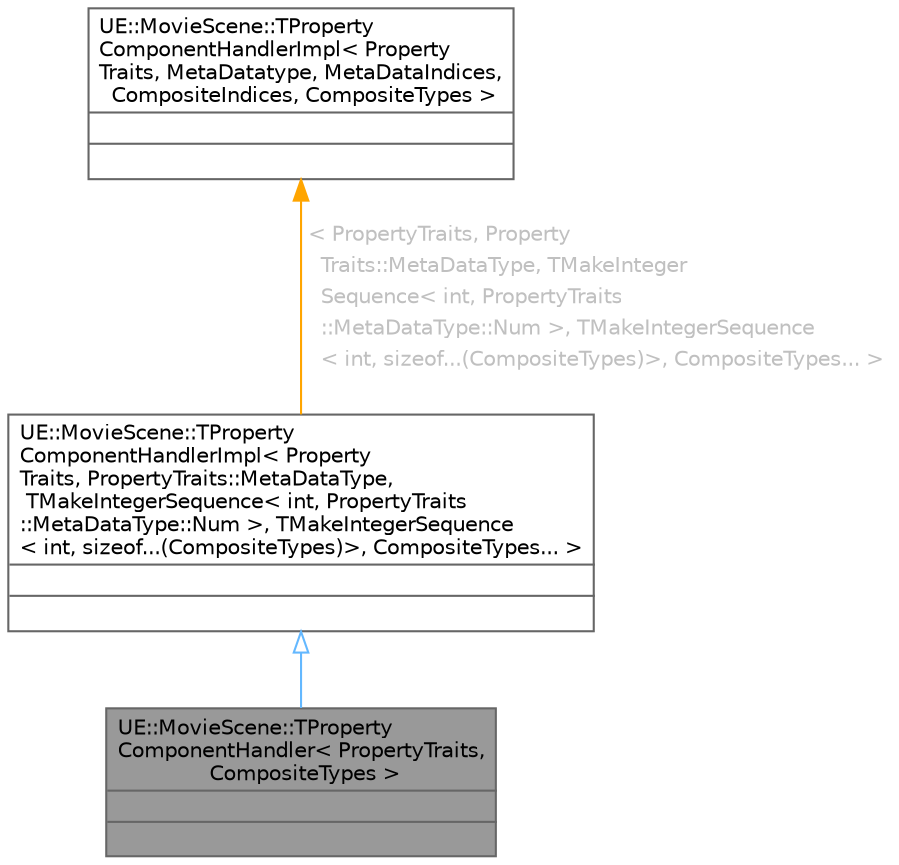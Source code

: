 digraph "UE::MovieScene::TPropertyComponentHandler&lt; PropertyTraits, CompositeTypes &gt;"
{
 // INTERACTIVE_SVG=YES
 // LATEX_PDF_SIZE
  bgcolor="transparent";
  edge [fontname=Helvetica,fontsize=10,labelfontname=Helvetica,labelfontsize=10];
  node [fontname=Helvetica,fontsize=10,shape=box,height=0.2,width=0.4];
  Node1 [id="Node000001",shape=plain,label=<<TABLE CELLBORDER="0" BORDER="1"><TR><TD COLSPAN="2" CELLPADDING="1" CELLSPACING="0">UE::MovieScene::TProperty<BR ALIGN="LEFT"/>ComponentHandler&lt; PropertyTraits,<BR ALIGN="LEFT"/> CompositeTypes &gt;</TD></TR>
<HR/>
<TR><TD COLSPAN="2" CELLPADDING="1" CELLSPACING="0">&nbsp;</TD></TR>
<HR/>
<TR><TD COLSPAN="2" CELLPADDING="1" CELLSPACING="0">&nbsp;</TD></TR>
</TABLE>>
,height=0.2,width=0.4,color="gray40", fillcolor="grey60", style="filled", fontcolor="black",tooltip=" "];
  Node2 -> Node1 [id="edge1_Node000001_Node000002",dir="back",color="steelblue1",style="solid",tooltip=" ",arrowtail="onormal"];
  Node2 [id="Node000002",shape=plain,label=<<TABLE CELLBORDER="0" BORDER="1"><TR><TD COLSPAN="2" CELLPADDING="1" CELLSPACING="0">UE::MovieScene::TProperty<BR ALIGN="LEFT"/>ComponentHandlerImpl&lt; Property<BR ALIGN="LEFT"/>Traits, PropertyTraits::MetaDataType,<BR ALIGN="LEFT"/> TMakeIntegerSequence&lt; int, PropertyTraits<BR ALIGN="LEFT"/>::MetaDataType::Num &gt;, TMakeIntegerSequence<BR ALIGN="LEFT"/>&lt; int, sizeof...(CompositeTypes)&gt;, CompositeTypes... &gt;</TD></TR>
<HR/>
<TR><TD COLSPAN="2" CELLPADDING="1" CELLSPACING="0">&nbsp;</TD></TR>
<HR/>
<TR><TD COLSPAN="2" CELLPADDING="1" CELLSPACING="0">&nbsp;</TD></TR>
</TABLE>>
,height=0.2,width=0.4,color="gray40", fillcolor="white", style="filled",URL="$d8/d4f/structUE_1_1MovieScene_1_1TPropertyComponentHandlerImpl.html",tooltip=" "];
  Node3 -> Node2 [id="edge2_Node000002_Node000003",dir="back",color="orange",style="solid",tooltip=" ",label=<<TABLE CELLBORDER="0" BORDER="0"><TR><TD VALIGN="top" ALIGN="LEFT" CELLPADDING="1" CELLSPACING="0">&lt; PropertyTraits, Property</TD></TR>
<TR><TD VALIGN="top" ALIGN="LEFT" CELLPADDING="1" CELLSPACING="0">&nbsp;&nbsp;Traits::MetaDataType, TMakeInteger</TD></TR>
<TR><TD VALIGN="top" ALIGN="LEFT" CELLPADDING="1" CELLSPACING="0">&nbsp;&nbsp;Sequence&lt; int, PropertyTraits</TD></TR>
<TR><TD VALIGN="top" ALIGN="LEFT" CELLPADDING="1" CELLSPACING="0">&nbsp;&nbsp;::MetaDataType::Num &gt;, TMakeIntegerSequence</TD></TR>
<TR><TD VALIGN="top" ALIGN="LEFT" CELLPADDING="1" CELLSPACING="0">&nbsp;&nbsp;&lt; int, sizeof...(CompositeTypes)&gt;, CompositeTypes... &gt;</TD></TR>
</TABLE>> ,fontcolor="grey" ];
  Node3 [id="Node000003",shape=plain,label=<<TABLE CELLBORDER="0" BORDER="1"><TR><TD COLSPAN="2" CELLPADDING="1" CELLSPACING="0">UE::MovieScene::TProperty<BR ALIGN="LEFT"/>ComponentHandlerImpl&lt; Property<BR ALIGN="LEFT"/>Traits, MetaDatatype, MetaDataIndices,<BR ALIGN="LEFT"/> CompositeIndices, CompositeTypes &gt;</TD></TR>
<HR/>
<TR><TD COLSPAN="2" CELLPADDING="1" CELLSPACING="0">&nbsp;</TD></TR>
<HR/>
<TR><TD COLSPAN="2" CELLPADDING="1" CELLSPACING="0">&nbsp;</TD></TR>
</TABLE>>
,height=0.2,width=0.4,color="gray40", fillcolor="white", style="filled",URL="$d8/d4f/structUE_1_1MovieScene_1_1TPropertyComponentHandlerImpl.html",tooltip=" "];
}
